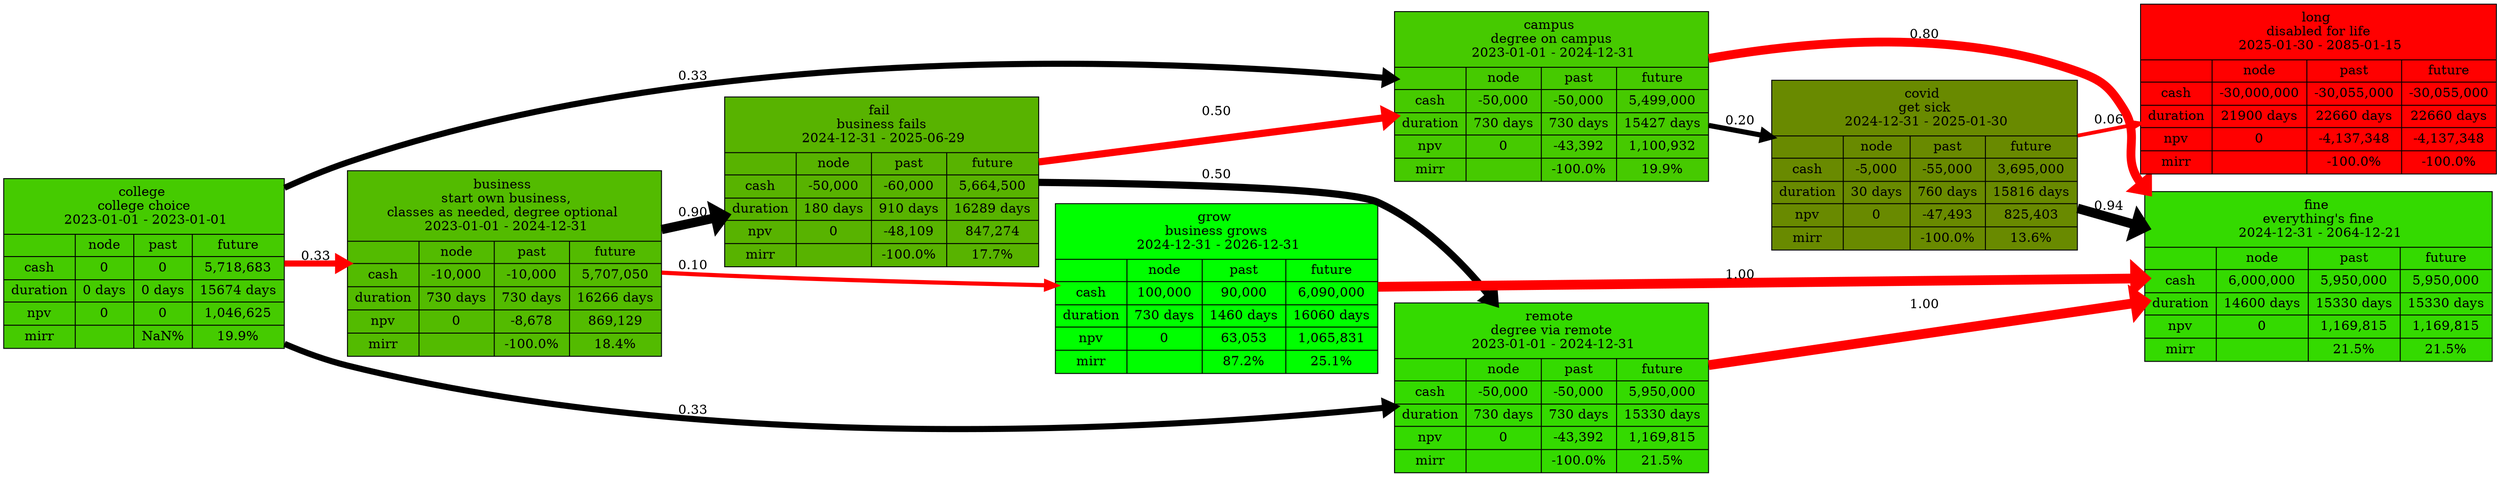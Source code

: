 digraph "" {
	graph [bb="0,0,2216.4,504.4",
		rankdir=LR
	];
	node [fillcolor=lightgrey,
		label="\N",
		shape=ellipse
	];
	edge [color=black,
		penwidth=1.0
	];
	college	 [fillcolor="0.276 1.0 0.793",
		height=2.5472,
		label="college \n college choice \n 2023-01-01 - 2023-01-01 | { {|cash|duration|npv|mirr} | {node     | 0 | 0 days | 0 | } | {past     | \
0 | 0 days | 0 | NaN%} | {future   | 5,718,683 | 15674 days | 1,046,625 | 19.9%}}",
		pos="124.53,226.7",
		rects="-1.9895e-13,259.5,249.06,317.9 -1.9895e-13,234.7,62.656,259.5 -1.9895e-13,209.9,62.656,234.7 -1.9895e-13,185.1,62.656,209.9 -1.9895e-13,\
160.3,62.656,185.1 -1.9895e-13,135.5,62.656,160.3 62.656,234.7,114.82,259.5 62.656,209.9,114.82,234.7 62.656,185.1,114.82,209.9 \
62.656,160.3,114.82,185.1 62.656,135.5,114.82,160.3 114.82,234.7,168.9,259.5 114.82,209.9,168.9,234.7 114.82,185.1,168.9,209.9 114.82,\
160.3,168.9,185.1 114.82,135.5,168.9,160.3 168.9,234.7,249.06,259.5 168.9,209.9,249.06,234.7 168.9,185.1,249.06,209.9 168.9,160.3,\
249.06,185.1 168.9,135.5,249.06,160.3",
		shape=record,
		style=filled,
		width=3.4592];
	business	 [fillcolor="0.259 1.0 0.733",
		height=2.7806,
		label="business \n start own business,\nclasses as needed, degree optional \n 2023-01-01 - 2024-12-31 | { {|cash|duration|npv|mirr} | {\
node     | -10,000 | 730 days | 0 | } | {past     | -10,000 | 730 days | -8,678 | -100.0%} | {future   | 5,707,050 | 16266 days | \
869,129 | 18.4%}}",
		pos="447.13,226.7",
		rects="309.56,251.1,584.7,326.3 309.56,226.3,372.22,251.1 309.56,201.5,372.22,226.3 309.56,176.7,372.22,201.5 309.56,151.9,372.22,176.7 \
309.56,127.1,372.22,151.9 372.22,226.3,438.38,251.1 372.22,201.5,438.38,226.3 372.22,176.7,438.38,201.5 372.22,151.9,438.38,176.7 \
372.22,127.1,438.38,151.9 438.38,226.3,504.54,251.1 438.38,201.5,504.54,226.3 438.38,176.7,504.54,201.5 438.38,151.9,504.54,176.7 \
438.38,127.1,504.54,151.9 504.54,226.3,584.7,251.1 504.54,201.5,584.7,226.3 504.54,176.7,584.7,201.5 504.54,151.9,584.7,176.7 504.54,\
127.1,584.7,151.9",
		shape=record,
		style=filled,
		width=3.8213];
	college -> business	 [color=red,
		label=0.33,
		lp="279.31,235.1",
		penwidth=6.582805886043833,
		pos="e,309.34,226.7 249.26,226.7 265.55,226.7 282.38,226.7 299.01,226.7"];
	campus	 [fillcolor="0.275 1.0 0.791",
		height=2.5472,
		label="campus \n degree on campus \n 2023-01-01 - 2024-12-31 | { {|cash|duration|npv|mirr} | {node     | -50,000 | 730 days | 0 | } | {\
past     | -50,000 | 730 days | -43,392 | -100.0%} | {future   | 5,499,000 | 15427 days | 1,100,932 | 19.9%}}",
		pos="1376,405.7",
		rects="1238.5,438.5,1513.6,496.9 1238.5,413.7,1301.1,438.5 1238.5,388.9,1301.1,413.7 1238.5,364.1,1301.1,388.9 1238.5,339.3,1301.1,364.1 \
1238.5,314.5,1301.1,339.3 1301.1,413.7,1367.3,438.5 1301.1,388.9,1367.3,413.7 1301.1,364.1,1367.3,388.9 1301.1,339.3,1367.3,364.1 \
1301.1,314.5,1367.3,339.3 1367.3,413.7,1433.4,438.5 1367.3,388.9,1433.4,413.7 1367.3,364.1,1433.4,388.9 1367.3,339.3,1433.4,364.1 \
1367.3,314.5,1433.4,339.3 1433.4,413.7,1513.6,438.5 1433.4,388.9,1513.6,413.7 1433.4,364.1,1513.6,388.9 1433.4,339.3,1513.6,364.1 \
1433.4,314.5,1513.6,339.3",
		shape=record,
		style=filled,
		width=3.8213];
	college -> campus	 [label=0.33,
		lp="614.95,425.1",
		penwidth=6.582805886043833,
		pos="e,1238.3,423.11 249.11,306.85 268.85,317.56 289.41,327.61 309.56,335.7 617.69,459.4 1016.1,444.37 1228.1,424.11"];
	remote	 [fillcolor="0.293 1.0 0.854",
		height=2.5472,
		label="remote \n degree via remote \n 2023-01-01 - 2024-12-31 | { {|cash|duration|npv|mirr} | {node     | -50,000 | 730 days | 0 | } | {\
past     | -50,000 | 730 days | -43,392 | -100.0%} | {future   | 5,950,000 | 15330 days | 1,169,815 | 21.5%}}",
		pos="1376,91.7",
		rects="1238.5,124.5,1513.6,182.9 1238.5,99.7,1301.1,124.5 1238.5,74.9,1301.1,99.7 1238.5,50.1,1301.1,74.9 1238.5,25.3,1301.1,50.1 1238.5,\
0.5,1301.1,25.3 1301.1,99.7,1367.3,124.5 1301.1,74.9,1367.3,99.7 1301.1,50.1,1367.3,74.9 1301.1,25.3,1367.3,50.1 1301.1,0.5,1367.3,\
25.3 1367.3,99.7,1433.4,124.5 1367.3,74.9,1433.4,99.7 1367.3,50.1,1433.4,74.9 1367.3,25.3,1433.4,50.1 1367.3,0.5,1433.4,25.3 1433.4,\
99.7,1513.6,124.5 1433.4,74.9,1513.6,99.7 1433.4,50.1,1513.6,74.9 1433.4,25.3,1513.6,50.1 1433.4,0.5,1513.6,25.3",
		shape=record,
		style=filled,
		width=3.8213];
	college -> remote	 [label=0.33,
		lp="614.95,73.1",
		penwidth=6.582805886043833,
		pos="e,1238.1,73.369 249.09,142.09 268.62,132.18 289.13,123.54 309.56,117.7 626.69,27.07 1018.7,49.95 1227.9,72.273"];
	fail	 [fillcolor="0.251 1.0 0.703",
		height=2.5472,
		label="fail \n business fails \n 2024-12-31 - 2025-06-29 | { {|cash|duration|npv|mirr} | {node     | -50,000 | 180 days | 0 | } | {past     | \
-60,000 | 910 days | -48,109 | -100.0%} | {future   | 5,664,500 | 16289 days | 847,274 | 17.7%}}",
		pos="782.76,313.7",
		rects="645.2,346.5,920.33,404.9 645.2,321.7,707.85,346.5 645.2,296.9,707.85,321.7 645.2,272.1,707.85,296.9 645.2,247.3,707.85,272.1 645.2,\
222.5,707.85,247.3 707.85,321.7,774.01,346.5 707.85,296.9,774.01,321.7 707.85,272.1,774.01,296.9 707.85,247.3,774.01,272.1 707.85,\
222.5,774.01,247.3 774.01,321.7,840.17,346.5 774.01,296.9,840.17,321.7 774.01,272.1,840.17,296.9 774.01,247.3,840.17,272.1 774.01,\
222.5,840.17,247.3 840.17,321.7,920.33,346.5 840.17,296.9,920.33,321.7 840.17,272.1,920.33,296.9 840.17,247.3,920.33,272.1 840.17,\
222.5,920.33,247.3",
		shape=record,
		style=filled,
		width=3.8213];
	business -> fail	 [label=0.90,
		lp="614.95,282.1",
		penwidth=10,
		pos="e,645.06,278.01 585.1,262.46 601.65,266.75 618.6,271.15 635.28,275.47"];
	grow	 [fillcolor="0.333 1.0 1.000",
		height=2.5472,
		label="grow \n business grows \n 2024-12-31 - 2026-12-31 | { {|cash|duration|npv|mirr} | {node     | 100,000 | 730 days | 0 | } | {past     | \
90,000 | 1460 days | 63,053 | 87.2%} | {future   | 6,090,000 | 16060 days | 1,065,831 | 25.1%}}",
		pos="1079.4,198.7",
		rects="938.33,231.5,1220.5,289.9 938.33,206.7,1001,231.5 938.33,181.9,1001,206.7 938.33,157.1,1001,181.9 938.33,132.3,1001,157.1 938.33,\
107.5,1001,132.3 1001,206.7,1067.1,231.5 1001,181.9,1067.1,206.7 1001,157.1,1067.1,181.9 1001,132.3,1067.1,157.1 1001,107.5,1067.1,\
132.3 1067.1,206.7,1140.3,231.5 1067.1,181.9,1140.3,206.7 1067.1,157.1,1140.3,181.9 1067.1,132.3,1140.3,157.1 1067.1,107.5,1140.3,\
132.3 1140.3,206.7,1220.5,231.5 1140.3,181.9,1220.5,206.7 1140.3,157.1,1220.5,181.9 1140.3,132.3,1220.5,157.1 1140.3,107.5,1220.5,\
132.3",
		shape=record,
		style=filled,
		width=3.9185];
	business -> grow	 [color=red,
		label=0.10,
		lp="614.95,224.1",
		penwidth=4.47213595499958,
		pos="e,938.06,201.89 584.81,216.29 605.05,214.95 625.66,213.71 645.2,212.7 739.11,207.87 844.54,204.42 927.99,202.16"];
	fail -> campus	 [color=red,
		label=0.50,
		lp="1079.4,390.1",
		penwidth=7.745966692414834,
		pos="e,1238.4,384.36 920.36,335.04 1012.7,349.35 1134.2,368.2 1228.5,382.82"];
	fail -> remote	 [label=0.50,
		lp="1079.4,321.1",
		penwidth=7.745966692414834,
		pos="e,1329,183.02 920.61,312.5 1038.9,310.52 1194.3,305.34 1220.5,291.7 1263.1,269.51 1297.7,229.84 1323.3,191.65"];
	covid	 [fillcolor="0.206 1.0 0.540",
		height=2.5472,
		label="covid \n get sick \n 2024-12-31 - 2025-01-30 | { {|cash|duration|npv|mirr} | {node     | -5,000 | 30 days | 0 | } | {past     | \
-55,000 | 760 days | -47,493 | -100.0%} | {future   | 3,695,000 | 15816 days | 825,403 | 13.6%}}",
		pos="1708.2,331.7",
		rects="1574.1,364.5,1842.2,422.9 1574.1,339.7,1636.8,364.5 1574.1,314.9,1636.8,339.7 1574.1,290.1,1636.8,314.9 1574.1,265.3,1636.8,290.1 \
1574.1,240.5,1636.8,265.3 1636.8,339.7,1695.9,364.5 1636.8,314.9,1695.9,339.7 1636.8,290.1,1695.9,314.9 1636.8,265.3,1695.9,290.1 \
1636.8,240.5,1695.9,265.3 1695.9,339.7,1762.1,364.5 1695.9,314.9,1762.1,339.7 1695.9,290.1,1762.1,314.9 1695.9,265.3,1762.1,290.1 \
1695.9,240.5,1762.1,265.3 1762.1,339.7,1842.2,364.5 1762.1,314.9,1842.2,339.7 1762.1,290.1,1842.2,314.9 1762.1,265.3,1842.2,290.1 \
1762.1,240.5,1842.2,265.3",
		shape=record,
		style=filled,
		width=3.7241];
	campus -> covid	 [label=0.20,
		lp="1543.8,380.1",
		penwidth=5.477225575051662,
		pos="e,1574.1,361.57 1514,374.96 1530.6,371.26 1547.6,367.47 1564.3,363.75"];
	fine	 [fillcolor="0.293 1.0 0.854",
		height=2.5472,
		label="fine \n everything's fine \n 2024-12-31 - 2064-12-21 | { {|cash|duration|npv|mirr} | {node     | 6,000,000 | 14600 days | 0 | } | {\
past     | 5,950,000 | 15330 days | 1,169,815 | 21.5%} | {future   | 5,950,000 | 15330 days | 1,169,815 | 21.5%}}",
		pos="2059.6,211.7",
		rects="1908,244.5,2211.1,302.9 1908,219.7,1970.6,244.5 1908,194.9,1970.6,219.7 1908,170.1,1970.6,194.9 1908,145.3,1970.6,170.1 1908,120.5,\
1970.6,145.3 1970.6,219.7,2050.8,244.5 1970.6,194.9,2050.8,219.7 1970.6,170.1,2050.8,194.9 1970.6,145.3,2050.8,170.1 1970.6,120.5,\
2050.8,145.3 2050.8,219.7,2131,244.5 2050.8,194.9,2131,219.7 2050.8,170.1,2131,194.9 2050.8,145.3,2131,170.1 2050.8,120.5,2131,145.3 \
2131,219.7,2211.1,244.5 2131,194.9,2211.1,219.7 2131,170.1,2211.1,194.9 2131,145.3,2211.1,170.1 2131,120.5,2211.1,145.3",
		shape=record,
		style=filled,
		width=4.2102];
	campus -> fine	 [color=red,
		label=0.80,
		lp="1708.2,469.1",
		penwidth=9.486832980505138,
		pos="e,1909.2,303.16 1513.6,443.13 1609,462.13 1737.3,473.54 1842.2,432.7 1866.1,423.4 1871.9,415.92 1884.7,393.7 1903.3,361.36 1881.4,\
342.29 1902.7,311.7 1902.9,311.52 1903,311.34 1903.1,311.15"];
	covid -> fine	 [label=0.94,
		lp="1872.5,288.1",
		penwidth=10.18577439373168,
		pos="e,1907.8,263.53 1842.3,285.91 1860.6,279.65 1879.6,273.17 1898.3,266.77"];
	long	 [fillcolor="0.000 1.0 1.000",
		height=2.5472,
		label="long \n disabled for life \n 2025-01-30 - 2085-01-15 | { {|cash|duration|npv|mirr} | {node     | -30,000,000 | 21900 days | 0 | } | {\
past     | -30,055,000 | 22660 days | -4,137,348 | -100.0%} | {future   | -30,055,000 | 22660 days | -4,137,348 | -100.0%}}",
		pos="2059.6,412.7",
		rects="1902.7,445.5,2216.4,503.9 1902.7,420.7,1965.4,445.5 1902.7,395.9,1965.4,420.7 1902.7,371.1,1965.4,395.9 1902.7,346.3,1965.4,371.1 \
1902.7,321.5,1965.4,346.3 1965.4,420.7,2049.1,445.5 1965.4,395.9,2049.1,420.7 1965.4,371.1,2049.1,395.9 1965.4,346.3,2049.1,371.1 \
1965.4,321.5,2049.1,346.3 2049.1,420.7,2132.7,445.5 2049.1,395.9,2132.7,420.7 2049.1,371.1,2132.7,395.9 2049.1,346.3,2132.7,371.1 \
2049.1,321.5,2132.7,346.3 2132.7,420.7,2216.4,445.5 2132.7,395.9,2216.4,420.7 2132.7,371.1,2216.4,395.9 2132.7,346.3,2216.4,371.1 \
2132.7,321.5,2216.4,346.3",
		shape=record,
		style=filled,
		width=4.3561];
	covid -> long	 [color=red,
		label=0.06,
		lp="1872.5,381.1",
		penwidth=4.0311288741492755,
		pos="e,1902.4,376.48 1842.3,362.61 1858.7,366.4 1875.7,370.31 1892.5,374.2"];
	remote -> fine	 [color=red,
		label=1.00,
		lp="1708.2,182.1",
		penwidth=10.488088481701517,
		pos="e,1907.9,185.07 1513.9,115.91 1624.9,135.39 1781,162.79 1897.8,183.3"];
	grow -> fine	 [color=red,
		label=1.00,
		lp="1543.8,214.1",
		penwidth=10.488088481701517,
		pos="e,1908,209.69 1220.6,200.57 1400.1,202.95 1709.2,207.05 1897.9,209.56"];
}
